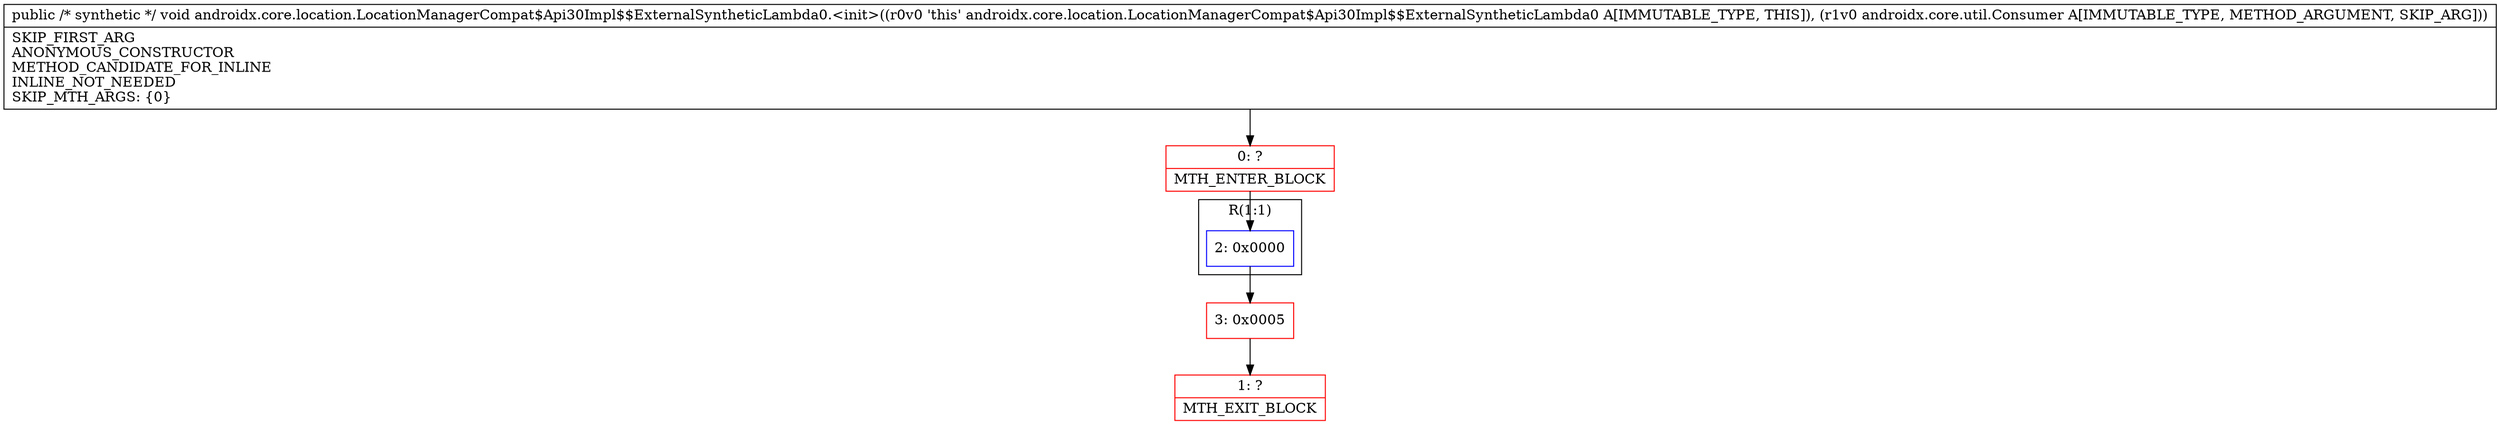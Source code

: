 digraph "CFG forandroidx.core.location.LocationManagerCompat$Api30Impl$$ExternalSyntheticLambda0.\<init\>(Landroidx\/core\/util\/Consumer;)V" {
subgraph cluster_Region_1925912088 {
label = "R(1:1)";
node [shape=record,color=blue];
Node_2 [shape=record,label="{2\:\ 0x0000}"];
}
Node_0 [shape=record,color=red,label="{0\:\ ?|MTH_ENTER_BLOCK\l}"];
Node_3 [shape=record,color=red,label="{3\:\ 0x0005}"];
Node_1 [shape=record,color=red,label="{1\:\ ?|MTH_EXIT_BLOCK\l}"];
MethodNode[shape=record,label="{public \/* synthetic *\/ void androidx.core.location.LocationManagerCompat$Api30Impl$$ExternalSyntheticLambda0.\<init\>((r0v0 'this' androidx.core.location.LocationManagerCompat$Api30Impl$$ExternalSyntheticLambda0 A[IMMUTABLE_TYPE, THIS]), (r1v0 androidx.core.util.Consumer A[IMMUTABLE_TYPE, METHOD_ARGUMENT, SKIP_ARG]))  | SKIP_FIRST_ARG\lANONYMOUS_CONSTRUCTOR\lMETHOD_CANDIDATE_FOR_INLINE\lINLINE_NOT_NEEDED\lSKIP_MTH_ARGS: \{0\}\l}"];
MethodNode -> Node_0;Node_2 -> Node_3;
Node_0 -> Node_2;
Node_3 -> Node_1;
}


